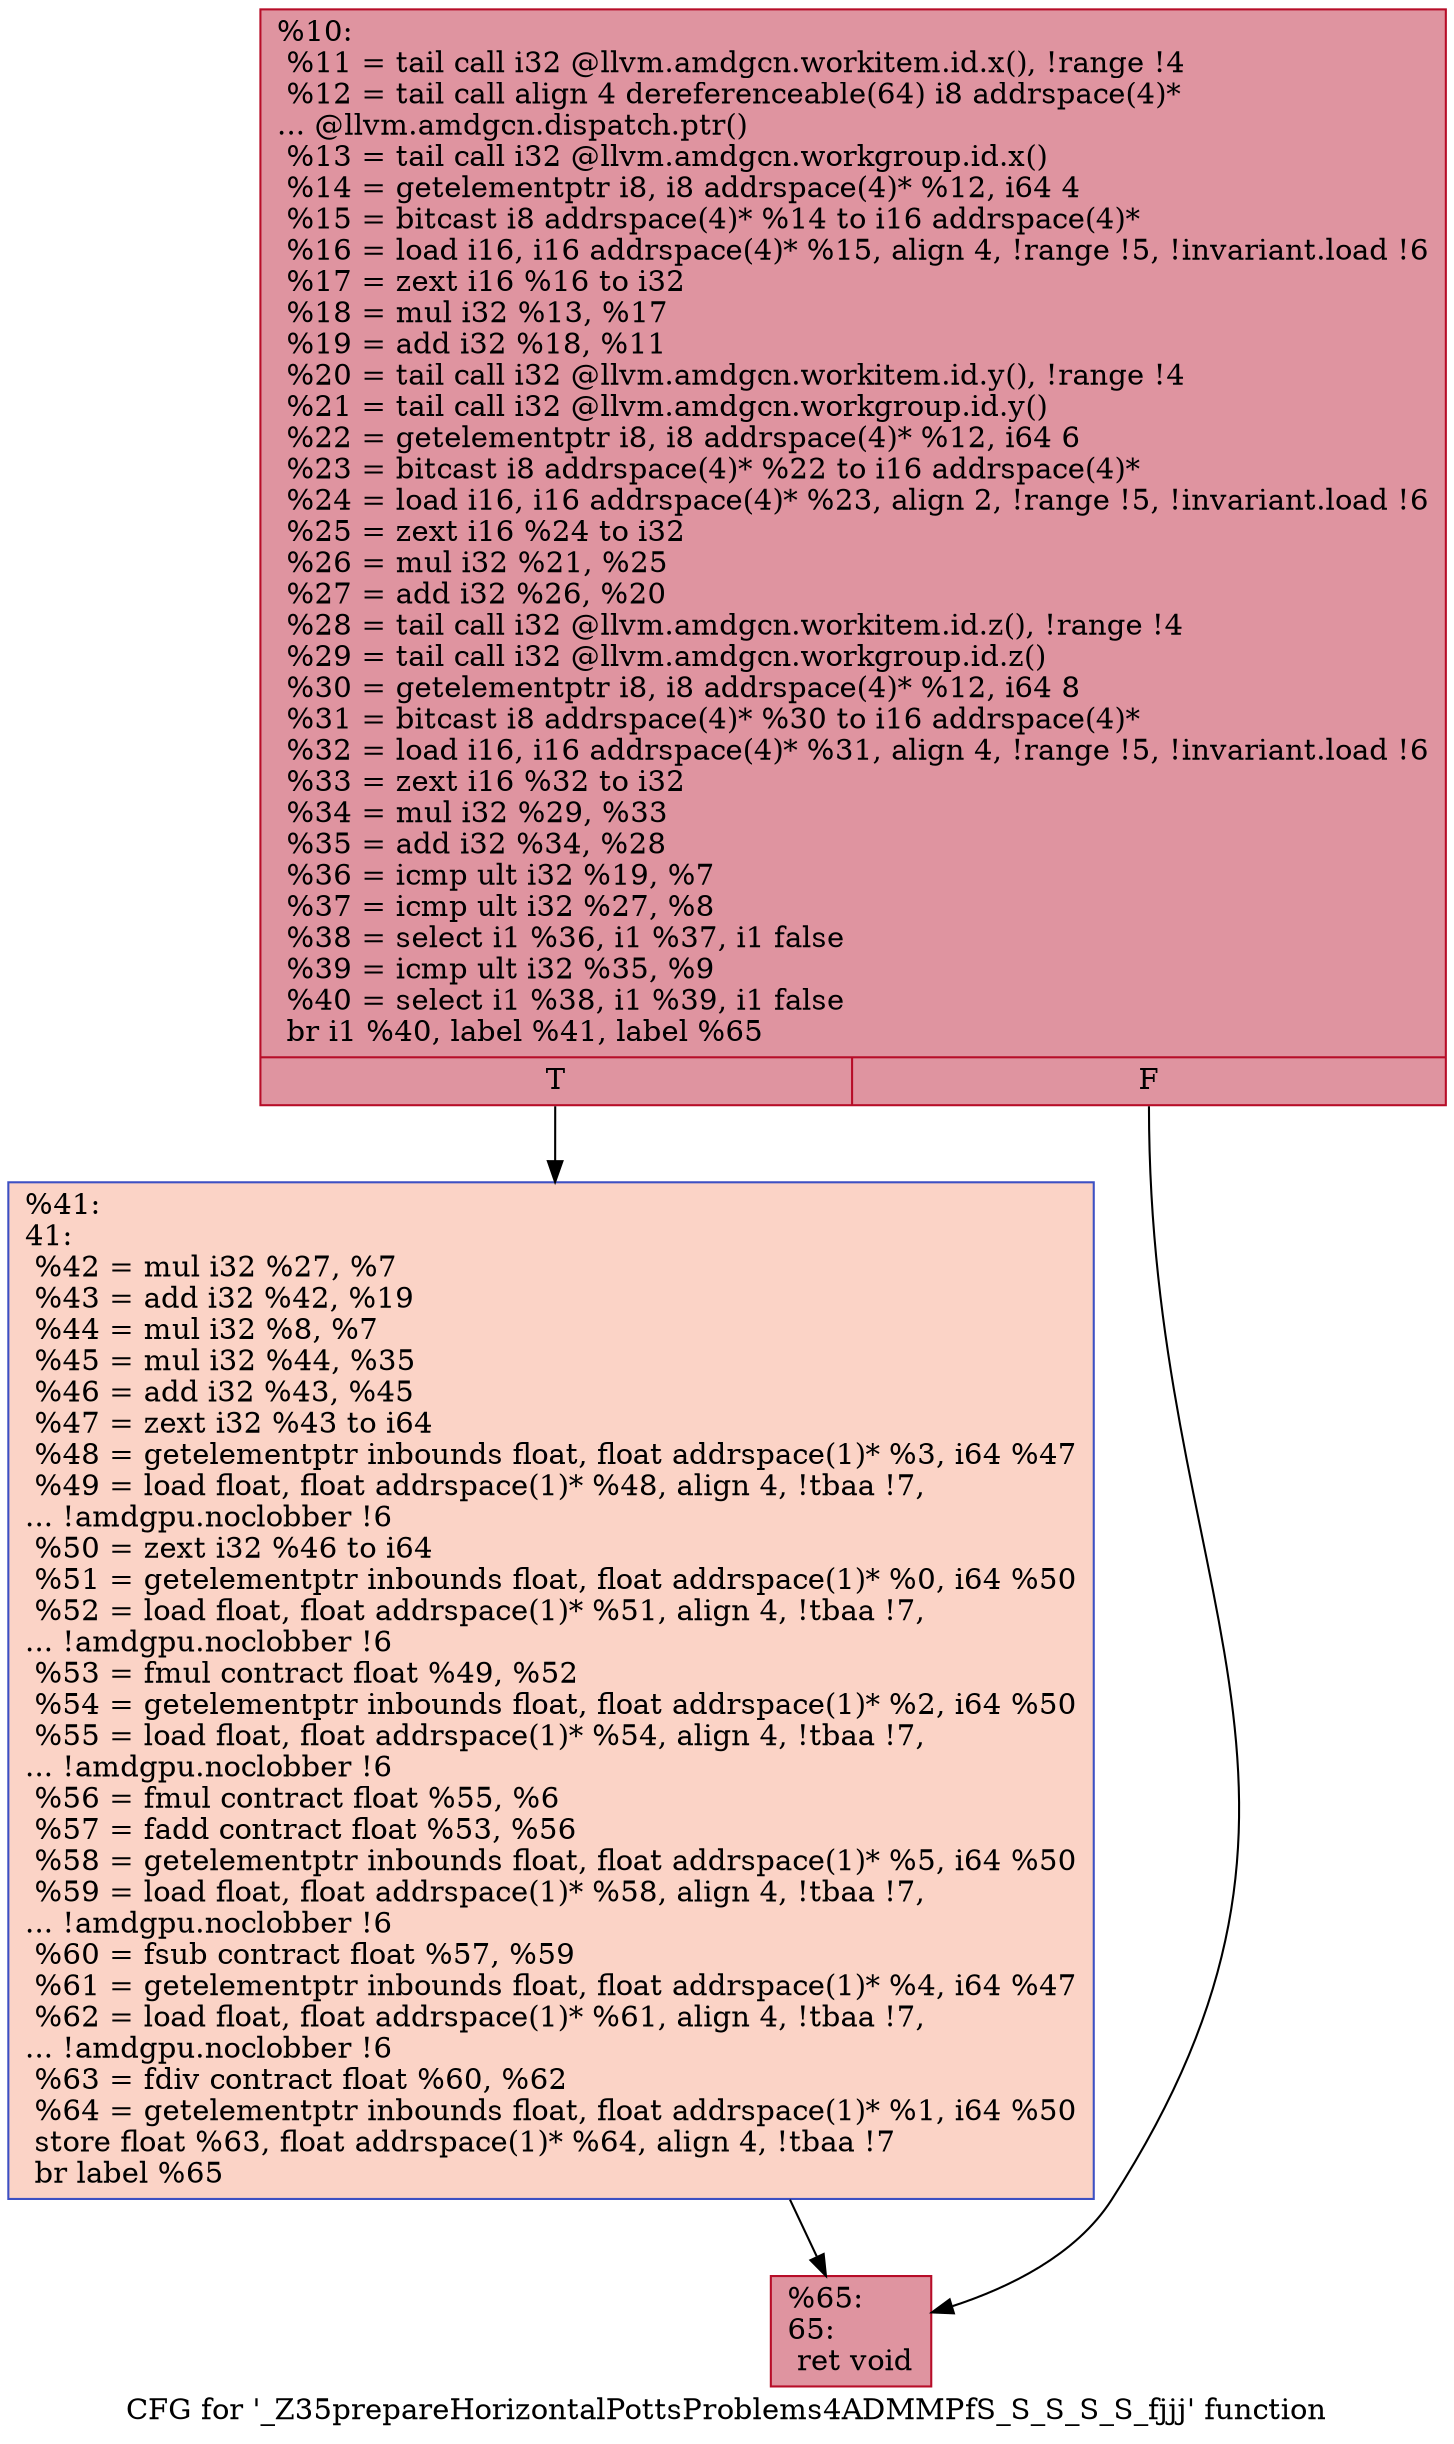 digraph "CFG for '_Z35prepareHorizontalPottsProblems4ADMMPfS_S_S_S_S_fjjj' function" {
	label="CFG for '_Z35prepareHorizontalPottsProblems4ADMMPfS_S_S_S_S_fjjj' function";

	Node0x5bcc070 [shape=record,color="#b70d28ff", style=filled, fillcolor="#b70d2870",label="{%10:\l  %11 = tail call i32 @llvm.amdgcn.workitem.id.x(), !range !4\l  %12 = tail call align 4 dereferenceable(64) i8 addrspace(4)*\l... @llvm.amdgcn.dispatch.ptr()\l  %13 = tail call i32 @llvm.amdgcn.workgroup.id.x()\l  %14 = getelementptr i8, i8 addrspace(4)* %12, i64 4\l  %15 = bitcast i8 addrspace(4)* %14 to i16 addrspace(4)*\l  %16 = load i16, i16 addrspace(4)* %15, align 4, !range !5, !invariant.load !6\l  %17 = zext i16 %16 to i32\l  %18 = mul i32 %13, %17\l  %19 = add i32 %18, %11\l  %20 = tail call i32 @llvm.amdgcn.workitem.id.y(), !range !4\l  %21 = tail call i32 @llvm.amdgcn.workgroup.id.y()\l  %22 = getelementptr i8, i8 addrspace(4)* %12, i64 6\l  %23 = bitcast i8 addrspace(4)* %22 to i16 addrspace(4)*\l  %24 = load i16, i16 addrspace(4)* %23, align 2, !range !5, !invariant.load !6\l  %25 = zext i16 %24 to i32\l  %26 = mul i32 %21, %25\l  %27 = add i32 %26, %20\l  %28 = tail call i32 @llvm.amdgcn.workitem.id.z(), !range !4\l  %29 = tail call i32 @llvm.amdgcn.workgroup.id.z()\l  %30 = getelementptr i8, i8 addrspace(4)* %12, i64 8\l  %31 = bitcast i8 addrspace(4)* %30 to i16 addrspace(4)*\l  %32 = load i16, i16 addrspace(4)* %31, align 4, !range !5, !invariant.load !6\l  %33 = zext i16 %32 to i32\l  %34 = mul i32 %29, %33\l  %35 = add i32 %34, %28\l  %36 = icmp ult i32 %19, %7\l  %37 = icmp ult i32 %27, %8\l  %38 = select i1 %36, i1 %37, i1 false\l  %39 = icmp ult i32 %35, %9\l  %40 = select i1 %38, i1 %39, i1 false\l  br i1 %40, label %41, label %65\l|{<s0>T|<s1>F}}"];
	Node0x5bcc070:s0 -> Node0x5bd10b0;
	Node0x5bcc070:s1 -> Node0x5bd1140;
	Node0x5bd10b0 [shape=record,color="#3d50c3ff", style=filled, fillcolor="#f59c7d70",label="{%41:\l41:                                               \l  %42 = mul i32 %27, %7\l  %43 = add i32 %42, %19\l  %44 = mul i32 %8, %7\l  %45 = mul i32 %44, %35\l  %46 = add i32 %43, %45\l  %47 = zext i32 %43 to i64\l  %48 = getelementptr inbounds float, float addrspace(1)* %3, i64 %47\l  %49 = load float, float addrspace(1)* %48, align 4, !tbaa !7,\l... !amdgpu.noclobber !6\l  %50 = zext i32 %46 to i64\l  %51 = getelementptr inbounds float, float addrspace(1)* %0, i64 %50\l  %52 = load float, float addrspace(1)* %51, align 4, !tbaa !7,\l... !amdgpu.noclobber !6\l  %53 = fmul contract float %49, %52\l  %54 = getelementptr inbounds float, float addrspace(1)* %2, i64 %50\l  %55 = load float, float addrspace(1)* %54, align 4, !tbaa !7,\l... !amdgpu.noclobber !6\l  %56 = fmul contract float %55, %6\l  %57 = fadd contract float %53, %56\l  %58 = getelementptr inbounds float, float addrspace(1)* %5, i64 %50\l  %59 = load float, float addrspace(1)* %58, align 4, !tbaa !7,\l... !amdgpu.noclobber !6\l  %60 = fsub contract float %57, %59\l  %61 = getelementptr inbounds float, float addrspace(1)* %4, i64 %47\l  %62 = load float, float addrspace(1)* %61, align 4, !tbaa !7,\l... !amdgpu.noclobber !6\l  %63 = fdiv contract float %60, %62\l  %64 = getelementptr inbounds float, float addrspace(1)* %1, i64 %50\l  store float %63, float addrspace(1)* %64, align 4, !tbaa !7\l  br label %65\l}"];
	Node0x5bd10b0 -> Node0x5bd1140;
	Node0x5bd1140 [shape=record,color="#b70d28ff", style=filled, fillcolor="#b70d2870",label="{%65:\l65:                                               \l  ret void\l}"];
}
